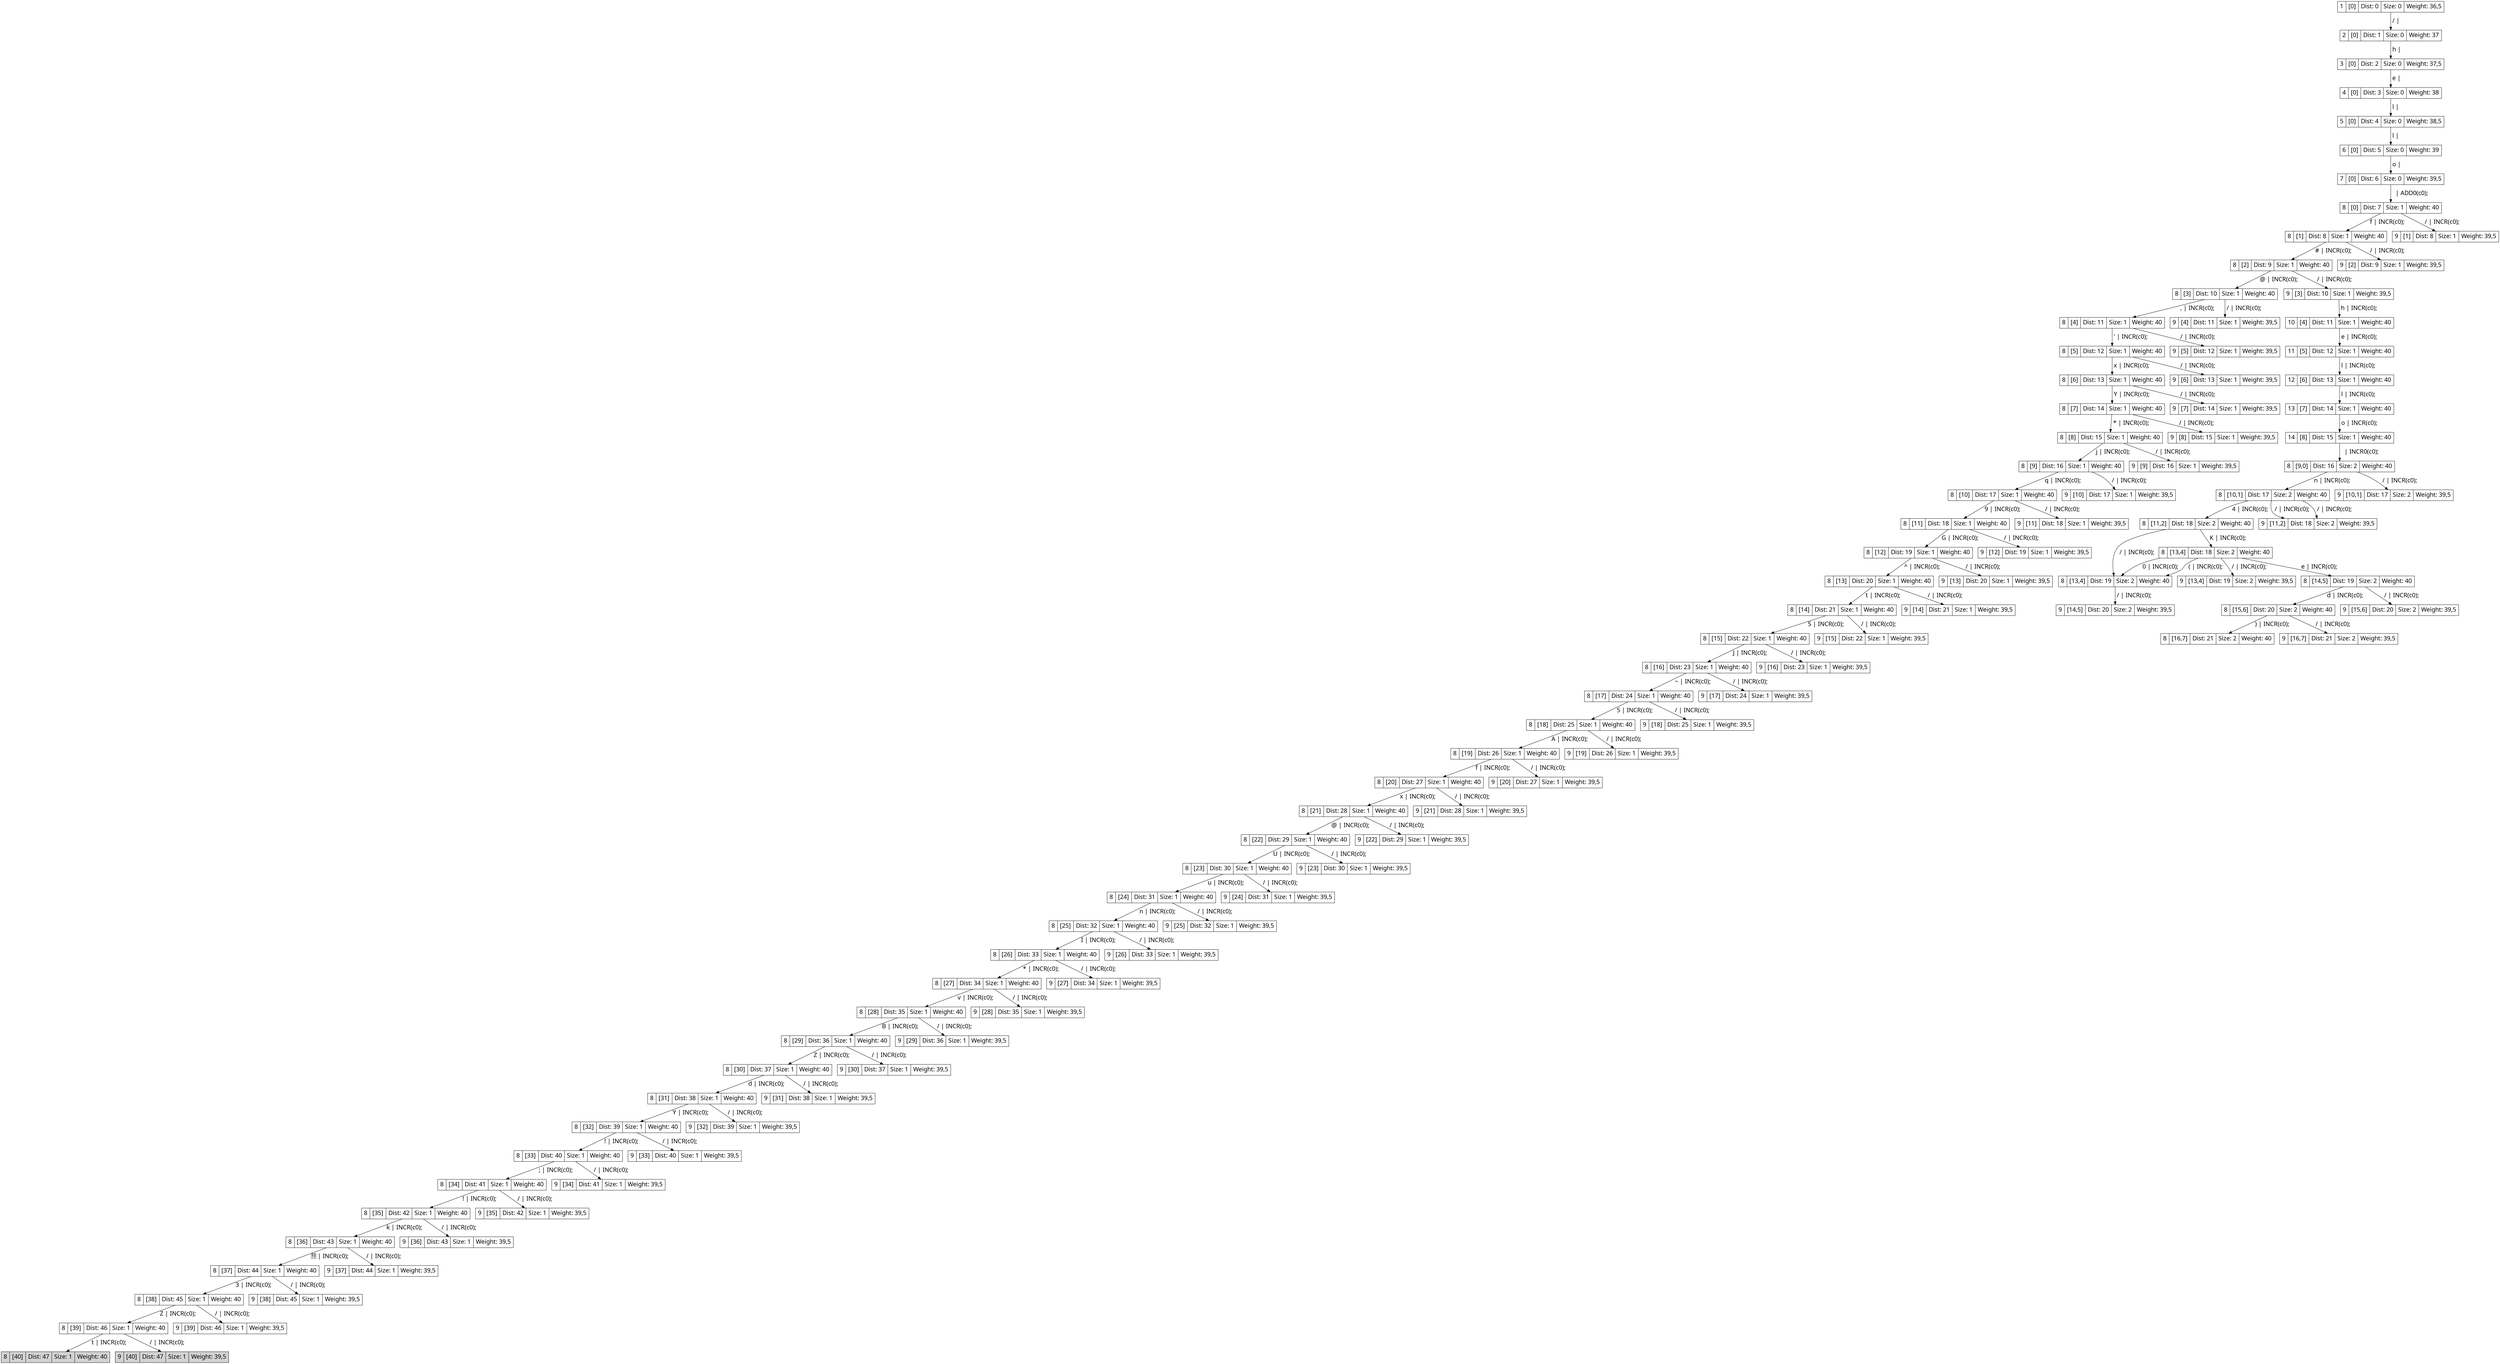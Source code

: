 digraph g{
node[shape=record fontname=Calibri fontsize = 20]
edge[fontname = Calibri fontsize = 20]
0->1[label=" / | "]
0[label="1 | [0] | Dist: 0 | Size: 0 | Weight: 36,5"]
1[label="2 | [0] | Dist: 1 | Size: 0 | Weight: 37"]
1->2[label=" h | "]
1[label="2 | [0] | Dist: 1 | Size: 0 | Weight: 37"]
2[label="3 | [0] | Dist: 2 | Size: 0 | Weight: 37,5"]
2->3[label=" e | "]
2[label="3 | [0] | Dist: 2 | Size: 0 | Weight: 37,5"]
3[label="4 | [0] | Dist: 3 | Size: 0 | Weight: 38"]
3->4[label=" l | "]
3[label="4 | [0] | Dist: 3 | Size: 0 | Weight: 38"]
4[label="5 | [0] | Dist: 4 | Size: 0 | Weight: 38,5"]
4->5[label=" l | "]
4[label="5 | [0] | Dist: 4 | Size: 0 | Weight: 38,5"]
5[label="6 | [0] | Dist: 5 | Size: 0 | Weight: 39"]
5->6[label=" o | "]
5[label="6 | [0] | Dist: 5 | Size: 0 | Weight: 39"]
6[label="7 | [0] | Dist: 6 | Size: 0 | Weight: 39,5"]
6->7[label="   | ADD0(c0); "]
6[label="7 | [0] | Dist: 6 | Size: 0 | Weight: 39,5"]
7[label="8 | [0] | Dist: 7 | Size: 1 | Weight: 40"]
7->8[label=" f | INCR(c0); "]
7[label="8 | [0] | Dist: 7 | Size: 1 | Weight: 40"]
8[label="8 | [1] | Dist: 8 | Size: 1 | Weight: 40"]
7->9[label=" / | INCR(c0); "]
7[label="8 | [0] | Dist: 7 | Size: 1 | Weight: 40"]
9[label="9 | [1] | Dist: 8 | Size: 1 | Weight: 39,5"]
8->10[label=" # | INCR(c0); "]
8[label="8 | [1] | Dist: 8 | Size: 1 | Weight: 40"]
10[label="8 | [2] | Dist: 9 | Size: 1 | Weight: 40"]
8->11[label=" / | INCR(c0); "]
8[label="8 | [1] | Dist: 8 | Size: 1 | Weight: 40"]
11[label="9 | [2] | Dist: 9 | Size: 1 | Weight: 39,5"]
10->12[label=" @ | INCR(c0); "]
10[label="8 | [2] | Dist: 9 | Size: 1 | Weight: 40"]
12[label="8 | [3] | Dist: 10 | Size: 1 | Weight: 40"]
10->13[label=" / | INCR(c0); "]
10[label="8 | [2] | Dist: 9 | Size: 1 | Weight: 40"]
13[label="9 | [3] | Dist: 10 | Size: 1 | Weight: 39,5"]
12->14[label=" , | INCR(c0); "]
12[label="8 | [3] | Dist: 10 | Size: 1 | Weight: 40"]
14[label="8 | [4] | Dist: 11 | Size: 1 | Weight: 40"]
12->15[label=" / | INCR(c0); "]
12[label="8 | [3] | Dist: 10 | Size: 1 | Weight: 40"]
15[label="9 | [4] | Dist: 11 | Size: 1 | Weight: 39,5"]
14->16[label=" ' | INCR(c0); "]
14[label="8 | [4] | Dist: 11 | Size: 1 | Weight: 40"]
16[label="8 | [5] | Dist: 12 | Size: 1 | Weight: 40"]
14->17[label=" / | INCR(c0); "]
14[label="8 | [4] | Dist: 11 | Size: 1 | Weight: 40"]
17[label="9 | [5] | Dist: 12 | Size: 1 | Weight: 39,5"]
16->18[label=" x | INCR(c0); "]
16[label="8 | [5] | Dist: 12 | Size: 1 | Weight: 40"]
18[label="8 | [6] | Dist: 13 | Size: 1 | Weight: 40"]
16->19[label=" / | INCR(c0); "]
16[label="8 | [5] | Dist: 12 | Size: 1 | Weight: 40"]
19[label="9 | [6] | Dist: 13 | Size: 1 | Weight: 39,5"]
18->20[label=" Y | INCR(c0); "]
18[label="8 | [6] | Dist: 13 | Size: 1 | Weight: 40"]
20[label="8 | [7] | Dist: 14 | Size: 1 | Weight: 40"]
18->21[label=" / | INCR(c0); "]
18[label="8 | [6] | Dist: 13 | Size: 1 | Weight: 40"]
21[label="9 | [7] | Dist: 14 | Size: 1 | Weight: 39,5"]
20->22[label=" * | INCR(c0); "]
20[label="8 | [7] | Dist: 14 | Size: 1 | Weight: 40"]
22[label="8 | [8] | Dist: 15 | Size: 1 | Weight: 40"]
20->23[label=" / | INCR(c0); "]
20[label="8 | [7] | Dist: 14 | Size: 1 | Weight: 40"]
23[label="9 | [8] | Dist: 15 | Size: 1 | Weight: 39,5"]
22->24[label=" j | INCR(c0); "]
22[label="8 | [8] | Dist: 15 | Size: 1 | Weight: 40"]
24[label="8 | [9] | Dist: 16 | Size: 1 | Weight: 40"]
22->25[label=" / | INCR(c0); "]
22[label="8 | [8] | Dist: 15 | Size: 1 | Weight: 40"]
25[label="9 | [9] | Dist: 16 | Size: 1 | Weight: 39,5"]
24->26[label=" q | INCR(c0); "]
24[label="8 | [9] | Dist: 16 | Size: 1 | Weight: 40"]
26[label="8 | [10] | Dist: 17 | Size: 1 | Weight: 40"]
24->27[label=" / | INCR(c0); "]
24[label="8 | [9] | Dist: 16 | Size: 1 | Weight: 40"]
27[label="9 | [10] | Dist: 17 | Size: 1 | Weight: 39,5"]
26->28[label=" 9 | INCR(c0); "]
26[label="8 | [10] | Dist: 17 | Size: 1 | Weight: 40"]
28[label="8 | [11] | Dist: 18 | Size: 1 | Weight: 40"]
26->29[label=" / | INCR(c0); "]
26[label="8 | [10] | Dist: 17 | Size: 1 | Weight: 40"]
29[label="9 | [11] | Dist: 18 | Size: 1 | Weight: 39,5"]
28->30[label=" G | INCR(c0); "]
28[label="8 | [11] | Dist: 18 | Size: 1 | Weight: 40"]
30[label="8 | [12] | Dist: 19 | Size: 1 | Weight: 40"]
28->31[label=" / | INCR(c0); "]
28[label="8 | [11] | Dist: 18 | Size: 1 | Weight: 40"]
31[label="9 | [12] | Dist: 19 | Size: 1 | Weight: 39,5"]
30->32[label=" ^ | INCR(c0); "]
30[label="8 | [12] | Dist: 19 | Size: 1 | Weight: 40"]
32[label="8 | [13] | Dist: 20 | Size: 1 | Weight: 40"]
30->33[label=" / | INCR(c0); "]
30[label="8 | [12] | Dist: 19 | Size: 1 | Weight: 40"]
33[label="9 | [13] | Dist: 20 | Size: 1 | Weight: 39,5"]
32->34[label=" t | INCR(c0); "]
32[label="8 | [13] | Dist: 20 | Size: 1 | Weight: 40"]
34[label="8 | [14] | Dist: 21 | Size: 1 | Weight: 40"]
32->35[label=" / | INCR(c0); "]
32[label="8 | [13] | Dist: 20 | Size: 1 | Weight: 40"]
35[label="9 | [14] | Dist: 21 | Size: 1 | Weight: 39,5"]
34->36[label=" S | INCR(c0); "]
34[label="8 | [14] | Dist: 21 | Size: 1 | Weight: 40"]
36[label="8 | [15] | Dist: 22 | Size: 1 | Weight: 40"]
34->37[label=" / | INCR(c0); "]
34[label="8 | [14] | Dist: 21 | Size: 1 | Weight: 40"]
37[label="9 | [15] | Dist: 22 | Size: 1 | Weight: 39,5"]
36->38[label=" J | INCR(c0); "]
36[label="8 | [15] | Dist: 22 | Size: 1 | Weight: 40"]
38[label="8 | [16] | Dist: 23 | Size: 1 | Weight: 40"]
36->39[label=" / | INCR(c0); "]
36[label="8 | [15] | Dist: 22 | Size: 1 | Weight: 40"]
39[label="9 | [16] | Dist: 23 | Size: 1 | Weight: 39,5"]
38->40[label=" ~ | INCR(c0); "]
38[label="8 | [16] | Dist: 23 | Size: 1 | Weight: 40"]
40[label="8 | [17] | Dist: 24 | Size: 1 | Weight: 40"]
38->41[label=" / | INCR(c0); "]
38[label="8 | [16] | Dist: 23 | Size: 1 | Weight: 40"]
41[label="9 | [17] | Dist: 24 | Size: 1 | Weight: 39,5"]
40->42[label=" 5 | INCR(c0); "]
40[label="8 | [17] | Dist: 24 | Size: 1 | Weight: 40"]
42[label="8 | [18] | Dist: 25 | Size: 1 | Weight: 40"]
40->43[label=" / | INCR(c0); "]
40[label="8 | [17] | Dist: 24 | Size: 1 | Weight: 40"]
43[label="9 | [18] | Dist: 25 | Size: 1 | Weight: 39,5"]
42->44[label=" A | INCR(c0); "]
42[label="8 | [18] | Dist: 25 | Size: 1 | Weight: 40"]
44[label="8 | [19] | Dist: 26 | Size: 1 | Weight: 40"]
42->45[label=" / | INCR(c0); "]
42[label="8 | [18] | Dist: 25 | Size: 1 | Weight: 40"]
45[label="9 | [19] | Dist: 26 | Size: 1 | Weight: 39,5"]
44->46[label=" f | INCR(c0); "]
44[label="8 | [19] | Dist: 26 | Size: 1 | Weight: 40"]
46[label="8 | [20] | Dist: 27 | Size: 1 | Weight: 40"]
44->47[label=" / | INCR(c0); "]
44[label="8 | [19] | Dist: 26 | Size: 1 | Weight: 40"]
47[label="9 | [20] | Dist: 27 | Size: 1 | Weight: 39,5"]
46->48[label=" x | INCR(c0); "]
46[label="8 | [20] | Dist: 27 | Size: 1 | Weight: 40"]
48[label="8 | [21] | Dist: 28 | Size: 1 | Weight: 40"]
46->49[label=" / | INCR(c0); "]
46[label="8 | [20] | Dist: 27 | Size: 1 | Weight: 40"]
49[label="9 | [21] | Dist: 28 | Size: 1 | Weight: 39,5"]
48->50[label=" @ | INCR(c0); "]
48[label="8 | [21] | Dist: 28 | Size: 1 | Weight: 40"]
50[label="8 | [22] | Dist: 29 | Size: 1 | Weight: 40"]
48->51[label=" / | INCR(c0); "]
48[label="8 | [21] | Dist: 28 | Size: 1 | Weight: 40"]
51[label="9 | [22] | Dist: 29 | Size: 1 | Weight: 39,5"]
50->52[label=" U | INCR(c0); "]
50[label="8 | [22] | Dist: 29 | Size: 1 | Weight: 40"]
52[label="8 | [23] | Dist: 30 | Size: 1 | Weight: 40"]
50->53[label=" / | INCR(c0); "]
50[label="8 | [22] | Dist: 29 | Size: 1 | Weight: 40"]
53[label="9 | [23] | Dist: 30 | Size: 1 | Weight: 39,5"]
52->54[label=" u | INCR(c0); "]
52[label="8 | [23] | Dist: 30 | Size: 1 | Weight: 40"]
54[label="8 | [24] | Dist: 31 | Size: 1 | Weight: 40"]
52->55[label=" / | INCR(c0); "]
52[label="8 | [23] | Dist: 30 | Size: 1 | Weight: 40"]
55[label="9 | [24] | Dist: 31 | Size: 1 | Weight: 39,5"]
54->56[label=" n | INCR(c0); "]
54[label="8 | [24] | Dist: 31 | Size: 1 | Weight: 40"]
56[label="8 | [25] | Dist: 32 | Size: 1 | Weight: 40"]
54->57[label=" / | INCR(c0); "]
54[label="8 | [24] | Dist: 31 | Size: 1 | Weight: 40"]
57[label="9 | [25] | Dist: 32 | Size: 1 | Weight: 39,5"]
56->58[label=" I | INCR(c0); "]
56[label="8 | [25] | Dist: 32 | Size: 1 | Weight: 40"]
58[label="8 | [26] | Dist: 33 | Size: 1 | Weight: 40"]
56->59[label=" / | INCR(c0); "]
56[label="8 | [25] | Dist: 32 | Size: 1 | Weight: 40"]
59[label="9 | [26] | Dist: 33 | Size: 1 | Weight: 39,5"]
58->60[label=" * | INCR(c0); "]
58[label="8 | [26] | Dist: 33 | Size: 1 | Weight: 40"]
60[label="8 | [27] | Dist: 34 | Size: 1 | Weight: 40"]
58->61[label=" / | INCR(c0); "]
58[label="8 | [26] | Dist: 33 | Size: 1 | Weight: 40"]
61[label="9 | [27] | Dist: 34 | Size: 1 | Weight: 39,5"]
60->62[label=" v | INCR(c0); "]
60[label="8 | [27] | Dist: 34 | Size: 1 | Weight: 40"]
62[label="8 | [28] | Dist: 35 | Size: 1 | Weight: 40"]
60->63[label=" / | INCR(c0); "]
60[label="8 | [27] | Dist: 34 | Size: 1 | Weight: 40"]
63[label="9 | [28] | Dist: 35 | Size: 1 | Weight: 39,5"]
62->64[label=" B | INCR(c0); "]
62[label="8 | [28] | Dist: 35 | Size: 1 | Weight: 40"]
64[label="8 | [29] | Dist: 36 | Size: 1 | Weight: 40"]
62->65[label=" / | INCR(c0); "]
62[label="8 | [28] | Dist: 35 | Size: 1 | Weight: 40"]
65[label="9 | [29] | Dist: 36 | Size: 1 | Weight: 39,5"]
64->66[label=" Z | INCR(c0); "]
64[label="8 | [29] | Dist: 36 | Size: 1 | Weight: 40"]
66[label="8 | [30] | Dist: 37 | Size: 1 | Weight: 40"]
64->67[label=" / | INCR(c0); "]
64[label="8 | [29] | Dist: 36 | Size: 1 | Weight: 40"]
67[label="9 | [30] | Dist: 37 | Size: 1 | Weight: 39,5"]
66->68[label=" d | INCR(c0); "]
66[label="8 | [30] | Dist: 37 | Size: 1 | Weight: 40"]
68[label="8 | [31] | Dist: 38 | Size: 1 | Weight: 40"]
66->69[label=" / | INCR(c0); "]
66[label="8 | [30] | Dist: 37 | Size: 1 | Weight: 40"]
69[label="9 | [31] | Dist: 38 | Size: 1 | Weight: 39,5"]
68->70[label=" Y | INCR(c0); "]
68[label="8 | [31] | Dist: 38 | Size: 1 | Weight: 40"]
70[label="8 | [32] | Dist: 39 | Size: 1 | Weight: 40"]
68->71[label=" / | INCR(c0); "]
68[label="8 | [31] | Dist: 38 | Size: 1 | Weight: 40"]
71[label="9 | [32] | Dist: 39 | Size: 1 | Weight: 39,5"]
70->72[label=" ! | INCR(c0); "]
70[label="8 | [32] | Dist: 39 | Size: 1 | Weight: 40"]
72[label="8 | [33] | Dist: 40 | Size: 1 | Weight: 40"]
70->73[label=" / | INCR(c0); "]
70[label="8 | [32] | Dist: 39 | Size: 1 | Weight: 40"]
73[label="9 | [33] | Dist: 40 | Size: 1 | Weight: 39,5"]
72->74[label=" ; | INCR(c0); "]
72[label="8 | [33] | Dist: 40 | Size: 1 | Weight: 40"]
74[label="8 | [34] | Dist: 41 | Size: 1 | Weight: 40"]
72->75[label=" / | INCR(c0); "]
72[label="8 | [33] | Dist: 40 | Size: 1 | Weight: 40"]
75[label="9 | [34] | Dist: 41 | Size: 1 | Weight: 39,5"]
74->76[label=" ! | INCR(c0); "]
74[label="8 | [34] | Dist: 41 | Size: 1 | Weight: 40"]
76[label="8 | [35] | Dist: 42 | Size: 1 | Weight: 40"]
74->77[label=" / | INCR(c0); "]
74[label="8 | [34] | Dist: 41 | Size: 1 | Weight: 40"]
77[label="9 | [35] | Dist: 42 | Size: 1 | Weight: 39,5"]
76->78[label=" k | INCR(c0); "]
76[label="8 | [35] | Dist: 42 | Size: 1 | Weight: 40"]
78[label="8 | [36] | Dist: 43 | Size: 1 | Weight: 40"]
76->79[label=" / | INCR(c0); "]
76[label="8 | [35] | Dist: 42 | Size: 1 | Weight: 40"]
79[label="9 | [36] | Dist: 43 | Size: 1 | Weight: 39,5"]
78->80[label="  | INCR(c0); "]
78[label="8 | [36] | Dist: 43 | Size: 1 | Weight: 40"]
80[label="8 | [37] | Dist: 44 | Size: 1 | Weight: 40"]
78->81[label=" / | INCR(c0); "]
78[label="8 | [36] | Dist: 43 | Size: 1 | Weight: 40"]
81[label="9 | [37] | Dist: 44 | Size: 1 | Weight: 39,5"]
80->82[label=" 3 | INCR(c0); "]
80[label="8 | [37] | Dist: 44 | Size: 1 | Weight: 40"]
82[label="8 | [38] | Dist: 45 | Size: 1 | Weight: 40"]
80->83[label=" / | INCR(c0); "]
80[label="8 | [37] | Dist: 44 | Size: 1 | Weight: 40"]
83[label="9 | [38] | Dist: 45 | Size: 1 | Weight: 39,5"]
82->84[label=" Z | INCR(c0); "]
82[label="8 | [38] | Dist: 45 | Size: 1 | Weight: 40"]
84[label="8 | [39] | Dist: 46 | Size: 1 | Weight: 40"]
82->85[label=" / | INCR(c0); "]
82[label="8 | [38] | Dist: 45 | Size: 1 | Weight: 40"]
85[label="9 | [39] | Dist: 46 | Size: 1 | Weight: 39,5"]
84->86[label=" t | INCR(c0); "]
84[label="8 | [39] | Dist: 46 | Size: 1 | Weight: 40"]
86[label="8 | [40] | Dist: 47 | Size: 1 | Weight: 40"]
86[fillcolor = lightgrey, style=filled]
84->87[label=" / | INCR(c0); "]
84[label="8 | [39] | Dist: 46 | Size: 1 | Weight: 40"]
87[label="9 | [40] | Dist: 47 | Size: 1 | Weight: 39,5"]
87[fillcolor = lightgrey, style=filled]
13->88[label=" h | INCR(c0); "]
13[label="9 | [3] | Dist: 10 | Size: 1 | Weight: 39,5"]
88[label="10 | [4] | Dist: 11 | Size: 1 | Weight: 40"]
88->89[label=" e | INCR(c0); "]
88[label="10 | [4] | Dist: 11 | Size: 1 | Weight: 40"]
89[label="11 | [5] | Dist: 12 | Size: 1 | Weight: 40"]
89->90[label=" l | INCR(c0); "]
89[label="11 | [5] | Dist: 12 | Size: 1 | Weight: 40"]
90[label="12 | [6] | Dist: 13 | Size: 1 | Weight: 40"]
90->91[label=" l | INCR(c0); "]
90[label="12 | [6] | Dist: 13 | Size: 1 | Weight: 40"]
91[label="13 | [7] | Dist: 14 | Size: 1 | Weight: 40"]
91->92[label=" o | INCR(c0); "]
91[label="13 | [7] | Dist: 14 | Size: 1 | Weight: 40"]
92[label="14 | [8] | Dist: 15 | Size: 1 | Weight: 40"]
92->93[label="   | INCR0(c0); "]
92[label="14 | [8] | Dist: 15 | Size: 1 | Weight: 40"]
93[label="8 | [9,0] | Dist: 16 | Size: 2 | Weight: 40"]
93->94[label=" n | INCR(c0); "]
93[label="8 | [9,0] | Dist: 16 | Size: 2 | Weight: 40"]
94[label="8 | [10,1] | Dist: 17 | Size: 2 | Weight: 40"]
93->95[label=" / | INCR(c0); "]
93[label="8 | [9,0] | Dist: 16 | Size: 2 | Weight: 40"]
95[label="9 | [10,1] | Dist: 17 | Size: 2 | Weight: 39,5"]
94->96[label=" 4 | INCR(c0); "]
94[label="8 | [10,1] | Dist: 17 | Size: 2 | Weight: 40"]
96[label="8 | [11,2] | Dist: 18 | Size: 2 | Weight: 40"]
94->97[label=" / | INCR(c0); "]
94[label="8 | [10,1] | Dist: 17 | Size: 2 | Weight: 40"]
97[label="9 | [11,2] | Dist: 18 | Size: 2 | Weight: 39,5"]
94->97[label=" / | INCR(c0); "]
94[label="8 | [10,1] | Dist: 17 | Size: 2 | Weight: 40"]
97[label="9 | [11,2] | Dist: 18 | Size: 2 | Weight: 39,5"]
96->99[label=" K | INCR(c0); "]
96[label="8 | [11,2] | Dist: 18 | Size: 2 | Weight: 40"]
99[label="8 | [12,3] | Dist: 19 | Size: 2 | Weight: 40"]
96->101[label=" / | INCR(c0); "]
96[label="8 | [11,2] | Dist: 18 | Size: 2 | Weight: 40"]
101[label="9 | [12,3] | Dist: 19 | Size: 2 | Weight: 39,5"]
99->101[label=" 0 | INCR(c0); "]
99[label="8 | [12,3] | Dist: 18 | Size: 2 | Weight: 40"]
101[label="8 | [13,4] | Dist: 19 | Size: 2 | Weight: 40"]
99->103[label=" / | INCR(c0); "]
99[label="8 | [12,3] | Dist: 18 | Size: 2 | Weight: 40"]
103[label="9 | [13,4] | Dist: 19 | Size: 2 | Weight: 39,5"]
99->104[label=" e | INCR(c0); "]
99[label="8 | [13,4] | Dist: 18 | Size: 2 | Weight: 40"]
104[label="8 | [14,5] | Dist: 20 | Size: 2 | Weight: 40"]
101->106[label=" / | INCR(c0); "]
101[label="8 | [13,4] | Dist: 19 | Size: 2 | Weight: 40"]
106[label="9 | [14,5] | Dist: 20 | Size: 2 | Weight: 39,5"]
99->101[label=" ( | INCR(c0); "]
99[label="8 | [13,4] | Dist: 18 | Size: 2 | Weight: 40"]
101[label="8 | [13,4] | Dist: 19 | Size: 2 | Weight: 40"]
104->107[label=" d | INCR(c0); "]
104[label="8 | [14,5] | Dist: 19 | Size: 2 | Weight: 40"]
107[label="8 | [15,6] | Dist: 20 | Size: 2 | Weight: 40"]
104->109[label=" / | INCR(c0); "]
104[label="8 | [14,5] | Dist: 19 | Size: 2 | Weight: 40"]
109[label="9 | [15,6] | Dist: 20 | Size: 2 | Weight: 39,5"]
107->111[label=" ) | INCR(c0); "]
107[label="8 | [15,6] | Dist: 20 | Size: 2 | Weight: 40"]
111[label="8 | [16,7] | Dist: 21 | Size: 2 | Weight: 40"]
107->112[label=" / | INCR(c0); "]
107[label="8 | [15,6] | Dist: 20 | Size: 2 | Weight: 40"]
112[label="9 | [16,7] | Dist: 21 | Size: 2 | Weight: 39,5"]}
